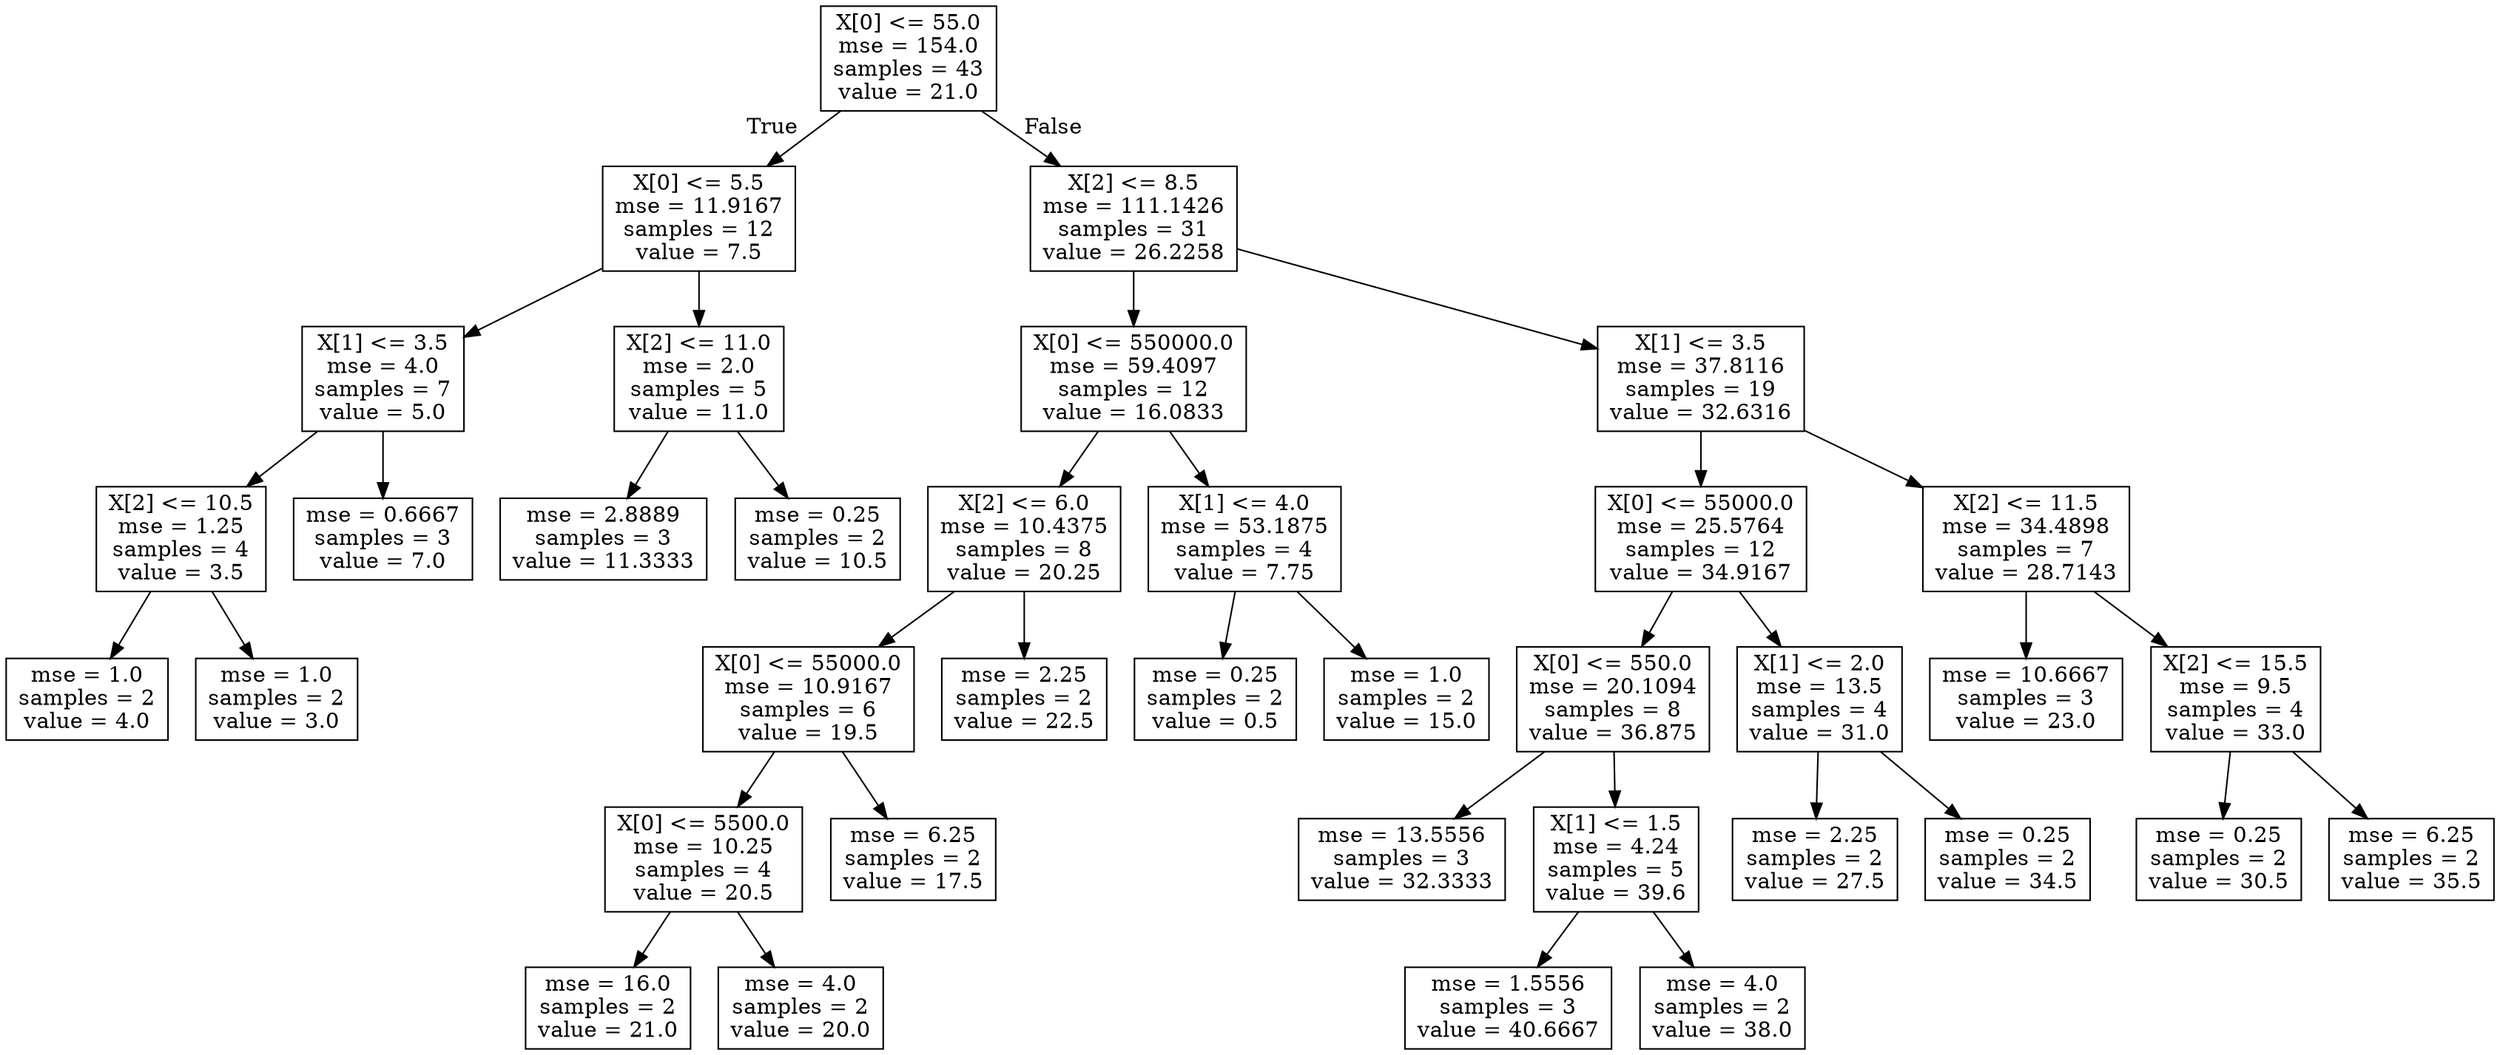 digraph Tree {
node [shape=box] ;
0 [label="X[0] <= 55.0\nmse = 154.0\nsamples = 43\nvalue = 21.0"] ;
1 [label="X[0] <= 5.5\nmse = 11.9167\nsamples = 12\nvalue = 7.5"] ;
0 -> 1 [labeldistance=2.5, labelangle=45, headlabel="True"] ;
2 [label="X[1] <= 3.5\nmse = 4.0\nsamples = 7\nvalue = 5.0"] ;
1 -> 2 ;
3 [label="X[2] <= 10.5\nmse = 1.25\nsamples = 4\nvalue = 3.5"] ;
2 -> 3 ;
4 [label="mse = 1.0\nsamples = 2\nvalue = 4.0"] ;
3 -> 4 ;
5 [label="mse = 1.0\nsamples = 2\nvalue = 3.0"] ;
3 -> 5 ;
6 [label="mse = 0.6667\nsamples = 3\nvalue = 7.0"] ;
2 -> 6 ;
7 [label="X[2] <= 11.0\nmse = 2.0\nsamples = 5\nvalue = 11.0"] ;
1 -> 7 ;
8 [label="mse = 2.8889\nsamples = 3\nvalue = 11.3333"] ;
7 -> 8 ;
9 [label="mse = 0.25\nsamples = 2\nvalue = 10.5"] ;
7 -> 9 ;
10 [label="X[2] <= 8.5\nmse = 111.1426\nsamples = 31\nvalue = 26.2258"] ;
0 -> 10 [labeldistance=2.5, labelangle=-45, headlabel="False"] ;
11 [label="X[0] <= 550000.0\nmse = 59.4097\nsamples = 12\nvalue = 16.0833"] ;
10 -> 11 ;
12 [label="X[2] <= 6.0\nmse = 10.4375\nsamples = 8\nvalue = 20.25"] ;
11 -> 12 ;
13 [label="X[0] <= 55000.0\nmse = 10.9167\nsamples = 6\nvalue = 19.5"] ;
12 -> 13 ;
14 [label="X[0] <= 5500.0\nmse = 10.25\nsamples = 4\nvalue = 20.5"] ;
13 -> 14 ;
15 [label="mse = 16.0\nsamples = 2\nvalue = 21.0"] ;
14 -> 15 ;
16 [label="mse = 4.0\nsamples = 2\nvalue = 20.0"] ;
14 -> 16 ;
17 [label="mse = 6.25\nsamples = 2\nvalue = 17.5"] ;
13 -> 17 ;
18 [label="mse = 2.25\nsamples = 2\nvalue = 22.5"] ;
12 -> 18 ;
19 [label="X[1] <= 4.0\nmse = 53.1875\nsamples = 4\nvalue = 7.75"] ;
11 -> 19 ;
20 [label="mse = 0.25\nsamples = 2\nvalue = 0.5"] ;
19 -> 20 ;
21 [label="mse = 1.0\nsamples = 2\nvalue = 15.0"] ;
19 -> 21 ;
22 [label="X[1] <= 3.5\nmse = 37.8116\nsamples = 19\nvalue = 32.6316"] ;
10 -> 22 ;
23 [label="X[0] <= 55000.0\nmse = 25.5764\nsamples = 12\nvalue = 34.9167"] ;
22 -> 23 ;
24 [label="X[0] <= 550.0\nmse = 20.1094\nsamples = 8\nvalue = 36.875"] ;
23 -> 24 ;
25 [label="mse = 13.5556\nsamples = 3\nvalue = 32.3333"] ;
24 -> 25 ;
26 [label="X[1] <= 1.5\nmse = 4.24\nsamples = 5\nvalue = 39.6"] ;
24 -> 26 ;
27 [label="mse = 1.5556\nsamples = 3\nvalue = 40.6667"] ;
26 -> 27 ;
28 [label="mse = 4.0\nsamples = 2\nvalue = 38.0"] ;
26 -> 28 ;
29 [label="X[1] <= 2.0\nmse = 13.5\nsamples = 4\nvalue = 31.0"] ;
23 -> 29 ;
30 [label="mse = 2.25\nsamples = 2\nvalue = 27.5"] ;
29 -> 30 ;
31 [label="mse = 0.25\nsamples = 2\nvalue = 34.5"] ;
29 -> 31 ;
32 [label="X[2] <= 11.5\nmse = 34.4898\nsamples = 7\nvalue = 28.7143"] ;
22 -> 32 ;
33 [label="mse = 10.6667\nsamples = 3\nvalue = 23.0"] ;
32 -> 33 ;
34 [label="X[2] <= 15.5\nmse = 9.5\nsamples = 4\nvalue = 33.0"] ;
32 -> 34 ;
35 [label="mse = 0.25\nsamples = 2\nvalue = 30.5"] ;
34 -> 35 ;
36 [label="mse = 6.25\nsamples = 2\nvalue = 35.5"] ;
34 -> 36 ;
}